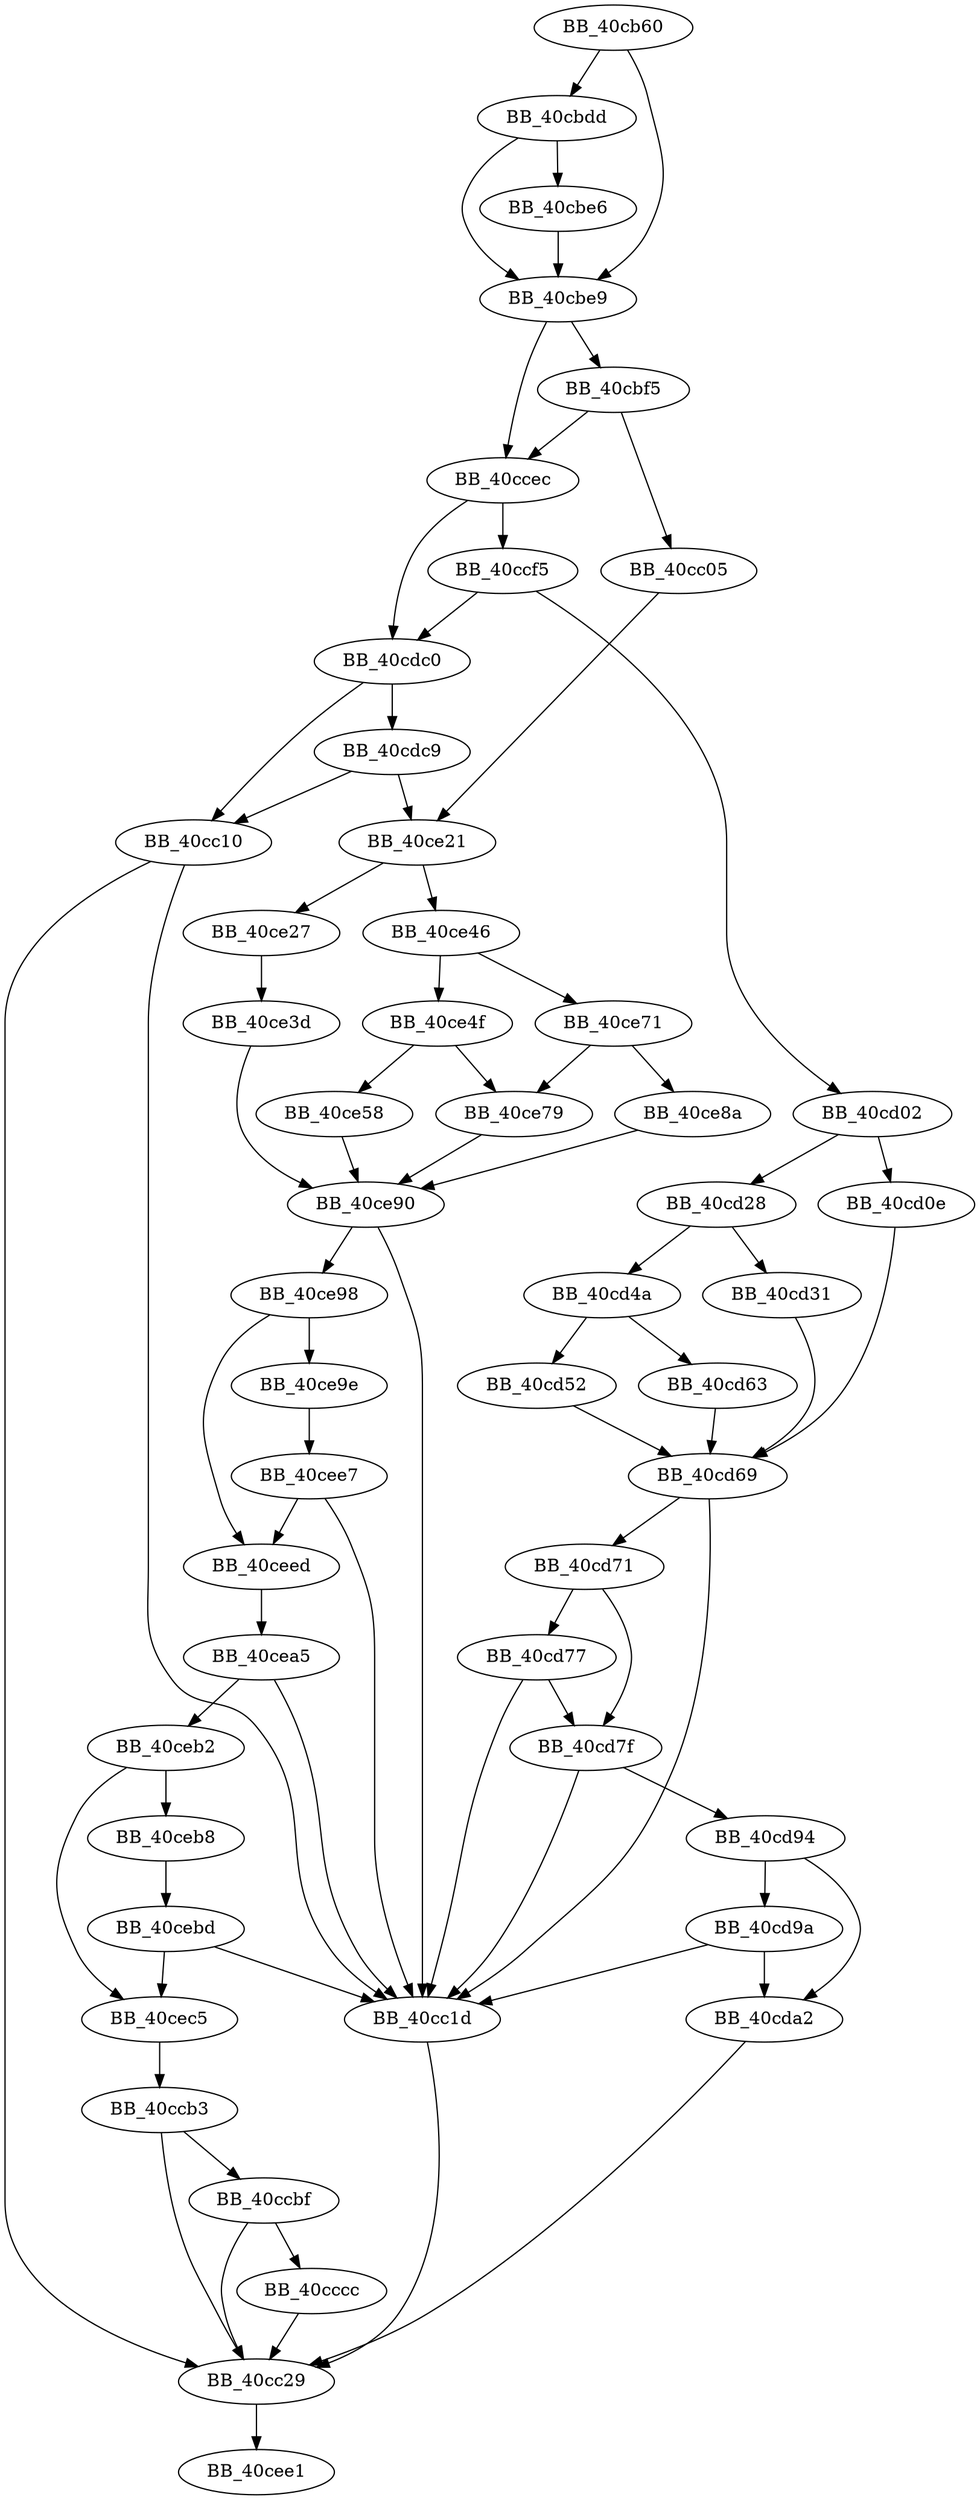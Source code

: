 DiGraph sub_40CB60{
BB_40cb60->BB_40cbdd
BB_40cb60->BB_40cbe9
BB_40cbdd->BB_40cbe6
BB_40cbdd->BB_40cbe9
BB_40cbe6->BB_40cbe9
BB_40cbe9->BB_40cbf5
BB_40cbe9->BB_40ccec
BB_40cbf5->BB_40cc05
BB_40cbf5->BB_40ccec
BB_40cc05->BB_40ce21
BB_40cc10->BB_40cc1d
BB_40cc10->BB_40cc29
BB_40cc1d->BB_40cc29
BB_40cc29->BB_40cee1
BB_40ccb3->BB_40cc29
BB_40ccb3->BB_40ccbf
BB_40ccbf->BB_40cc29
BB_40ccbf->BB_40cccc
BB_40cccc->BB_40cc29
BB_40ccec->BB_40ccf5
BB_40ccec->BB_40cdc0
BB_40ccf5->BB_40cd02
BB_40ccf5->BB_40cdc0
BB_40cd02->BB_40cd0e
BB_40cd02->BB_40cd28
BB_40cd0e->BB_40cd69
BB_40cd28->BB_40cd31
BB_40cd28->BB_40cd4a
BB_40cd31->BB_40cd69
BB_40cd4a->BB_40cd52
BB_40cd4a->BB_40cd63
BB_40cd52->BB_40cd69
BB_40cd63->BB_40cd69
BB_40cd69->BB_40cc1d
BB_40cd69->BB_40cd71
BB_40cd71->BB_40cd77
BB_40cd71->BB_40cd7f
BB_40cd77->BB_40cc1d
BB_40cd77->BB_40cd7f
BB_40cd7f->BB_40cc1d
BB_40cd7f->BB_40cd94
BB_40cd94->BB_40cd9a
BB_40cd94->BB_40cda2
BB_40cd9a->BB_40cc1d
BB_40cd9a->BB_40cda2
BB_40cda2->BB_40cc29
BB_40cdc0->BB_40cc10
BB_40cdc0->BB_40cdc9
BB_40cdc9->BB_40cc10
BB_40cdc9->BB_40ce21
BB_40ce21->BB_40ce27
BB_40ce21->BB_40ce46
BB_40ce27->BB_40ce3d
BB_40ce3d->BB_40ce90
BB_40ce46->BB_40ce4f
BB_40ce46->BB_40ce71
BB_40ce4f->BB_40ce58
BB_40ce4f->BB_40ce79
BB_40ce58->BB_40ce90
BB_40ce71->BB_40ce79
BB_40ce71->BB_40ce8a
BB_40ce79->BB_40ce90
BB_40ce8a->BB_40ce90
BB_40ce90->BB_40cc1d
BB_40ce90->BB_40ce98
BB_40ce98->BB_40ce9e
BB_40ce98->BB_40ceed
BB_40ce9e->BB_40cee7
BB_40cea5->BB_40cc1d
BB_40cea5->BB_40ceb2
BB_40ceb2->BB_40ceb8
BB_40ceb2->BB_40cec5
BB_40ceb8->BB_40cebd
BB_40cebd->BB_40cc1d
BB_40cebd->BB_40cec5
BB_40cec5->BB_40ccb3
BB_40cee7->BB_40cc1d
BB_40cee7->BB_40ceed
BB_40ceed->BB_40cea5
}
